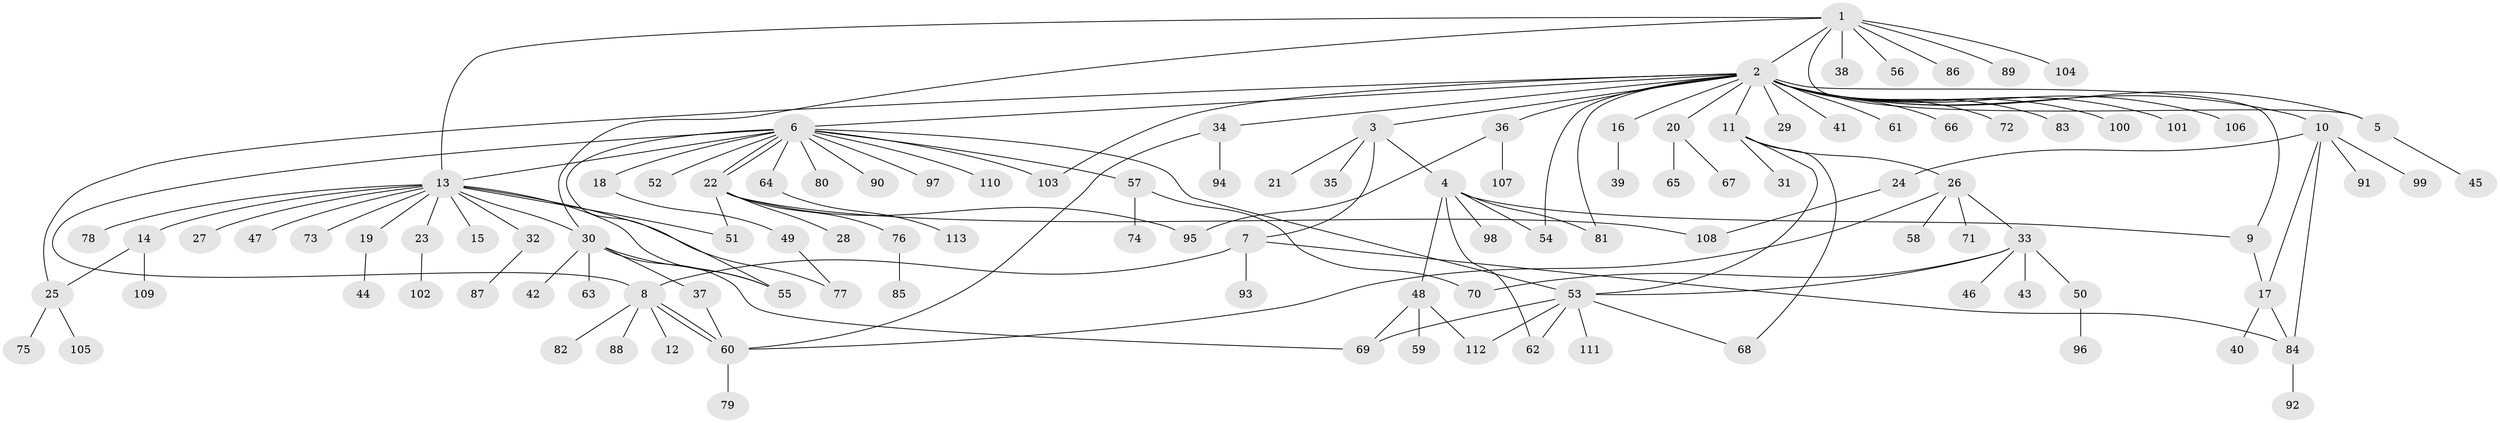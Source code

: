 // Generated by graph-tools (version 1.1) at 2025/14/03/09/25 04:14:20]
// undirected, 113 vertices, 143 edges
graph export_dot {
graph [start="1"]
  node [color=gray90,style=filled];
  1;
  2;
  3;
  4;
  5;
  6;
  7;
  8;
  9;
  10;
  11;
  12;
  13;
  14;
  15;
  16;
  17;
  18;
  19;
  20;
  21;
  22;
  23;
  24;
  25;
  26;
  27;
  28;
  29;
  30;
  31;
  32;
  33;
  34;
  35;
  36;
  37;
  38;
  39;
  40;
  41;
  42;
  43;
  44;
  45;
  46;
  47;
  48;
  49;
  50;
  51;
  52;
  53;
  54;
  55;
  56;
  57;
  58;
  59;
  60;
  61;
  62;
  63;
  64;
  65;
  66;
  67;
  68;
  69;
  70;
  71;
  72;
  73;
  74;
  75;
  76;
  77;
  78;
  79;
  80;
  81;
  82;
  83;
  84;
  85;
  86;
  87;
  88;
  89;
  90;
  91;
  92;
  93;
  94;
  95;
  96;
  97;
  98;
  99;
  100;
  101;
  102;
  103;
  104;
  105;
  106;
  107;
  108;
  109;
  110;
  111;
  112;
  113;
  1 -- 2;
  1 -- 5;
  1 -- 13;
  1 -- 30;
  1 -- 38;
  1 -- 56;
  1 -- 86;
  1 -- 89;
  1 -- 104;
  2 -- 3;
  2 -- 5;
  2 -- 6;
  2 -- 9;
  2 -- 10;
  2 -- 11;
  2 -- 16;
  2 -- 20;
  2 -- 25;
  2 -- 29;
  2 -- 34;
  2 -- 36;
  2 -- 41;
  2 -- 54;
  2 -- 61;
  2 -- 66;
  2 -- 72;
  2 -- 81;
  2 -- 83;
  2 -- 100;
  2 -- 101;
  2 -- 103;
  2 -- 106;
  3 -- 4;
  3 -- 7;
  3 -- 21;
  3 -- 35;
  4 -- 9;
  4 -- 48;
  4 -- 54;
  4 -- 62;
  4 -- 81;
  4 -- 98;
  5 -- 45;
  6 -- 8;
  6 -- 13;
  6 -- 18;
  6 -- 22;
  6 -- 22;
  6 -- 52;
  6 -- 53;
  6 -- 55;
  6 -- 57;
  6 -- 64;
  6 -- 80;
  6 -- 90;
  6 -- 97;
  6 -- 103;
  6 -- 110;
  7 -- 8;
  7 -- 84;
  7 -- 93;
  8 -- 12;
  8 -- 60;
  8 -- 60;
  8 -- 82;
  8 -- 88;
  9 -- 17;
  10 -- 17;
  10 -- 24;
  10 -- 84;
  10 -- 91;
  10 -- 99;
  11 -- 26;
  11 -- 31;
  11 -- 53;
  11 -- 68;
  13 -- 14;
  13 -- 15;
  13 -- 19;
  13 -- 23;
  13 -- 27;
  13 -- 30;
  13 -- 32;
  13 -- 47;
  13 -- 51;
  13 -- 55;
  13 -- 73;
  13 -- 77;
  13 -- 78;
  14 -- 25;
  14 -- 109;
  16 -- 39;
  17 -- 40;
  17 -- 84;
  18 -- 49;
  19 -- 44;
  20 -- 65;
  20 -- 67;
  22 -- 28;
  22 -- 51;
  22 -- 76;
  22 -- 95;
  22 -- 108;
  23 -- 102;
  24 -- 108;
  25 -- 75;
  25 -- 105;
  26 -- 33;
  26 -- 58;
  26 -- 60;
  26 -- 71;
  30 -- 37;
  30 -- 42;
  30 -- 55;
  30 -- 63;
  30 -- 69;
  32 -- 87;
  33 -- 43;
  33 -- 46;
  33 -- 50;
  33 -- 53;
  33 -- 70;
  34 -- 60;
  34 -- 94;
  36 -- 95;
  36 -- 107;
  37 -- 60;
  48 -- 59;
  48 -- 69;
  48 -- 112;
  49 -- 77;
  50 -- 96;
  53 -- 62;
  53 -- 68;
  53 -- 69;
  53 -- 111;
  53 -- 112;
  57 -- 70;
  57 -- 74;
  60 -- 79;
  64 -- 113;
  76 -- 85;
  84 -- 92;
}
